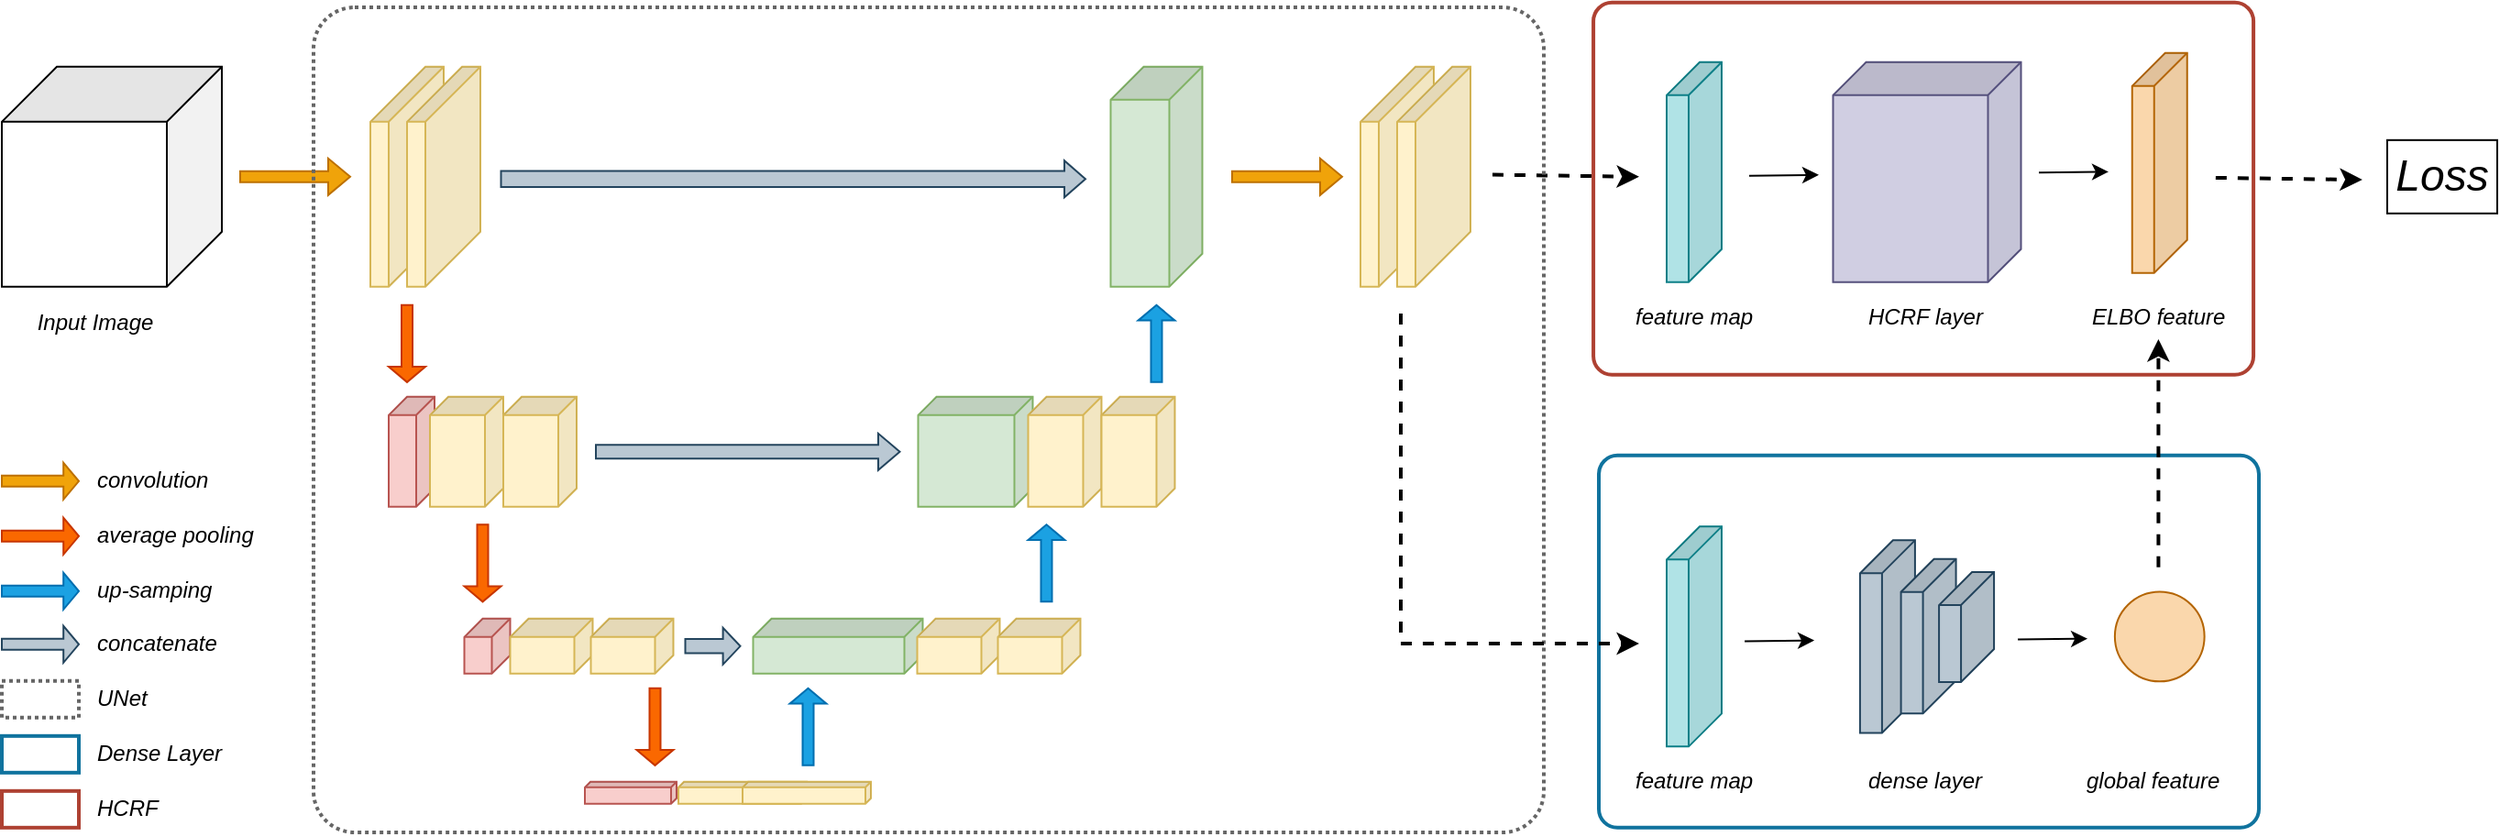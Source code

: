 <mxfile version="25.0.3">
  <diagram name="第 1 页" id="wMdLaIHiiYXrdc8WLhv_">
    <mxGraphModel dx="1592" dy="820" grid="1" gridSize="10" guides="1" tooltips="1" connect="1" arrows="1" fold="1" page="1" pageScale="1" pageWidth="827" pageHeight="1169" math="0" shadow="0">
      <root>
        <mxCell id="0" />
        <mxCell id="1" parent="0" />
        <mxCell id="zwlGKyJens9BY0-VfIXv-3" value="" style="rounded=1;whiteSpace=wrap;html=1;fillColor=none;strokeColor=#10739e;strokeWidth=2;arcSize=5;" parent="1" vertex="1">
          <mxGeometry x="881" y="474.41" width="360" height="203" as="geometry" />
        </mxCell>
        <mxCell id="zwlGKyJens9BY0-VfIXv-4" value="" style="rounded=1;whiteSpace=wrap;html=1;fillColor=none;strokeColor=#ae4132;strokeWidth=2;arcSize=5;" parent="1" vertex="1">
          <mxGeometry x="878.04" y="227.41" width="360" height="203" as="geometry" />
        </mxCell>
        <mxCell id="hPZVnBUqlCsFdWa7JN_F-4" value="" style="shape=cube;whiteSpace=wrap;html=1;boundedLbl=1;backgroundOutline=1;darkOpacity=0.05;darkOpacity2=0.1;rotation=90;size=30;aspect=fixed;" parent="1" vertex="1">
          <mxGeometry x="10" y="262.41" width="120" height="120" as="geometry" />
        </mxCell>
        <mxCell id="OS3SgpX5YZfXM8o1VEZt-60" value="" style="shape=cube;whiteSpace=wrap;html=1;boundedLbl=1;backgroundOutline=1;darkOpacity=0.05;darkOpacity2=0.1;rotation=90;size=18;fillColor=#d5e8d4;strokeColor=#82b366;" parent="1" vertex="1">
          <mxGeometry x="579.75" y="297.41" width="120" height="50" as="geometry" />
        </mxCell>
        <mxCell id="OS3SgpX5YZfXM8o1VEZt-83" value="" style="shape=singleArrow;whiteSpace=wrap;html=1;fillColor=#f0a30a;strokeColor=#BD7000;fontColor=#000000;" parent="1" vertex="1">
          <mxGeometry x="140" y="312.41" width="60" height="20" as="geometry" />
        </mxCell>
        <mxCell id="OS3SgpX5YZfXM8o1VEZt-85" value="" style="group" parent="1" vertex="1" connectable="0">
          <mxGeometry x="211" y="262.41" width="60" height="120" as="geometry" />
        </mxCell>
        <mxCell id="OS3SgpX5YZfXM8o1VEZt-18" value="" style="shape=cube;whiteSpace=wrap;html=1;boundedLbl=1;backgroundOutline=1;darkOpacity=0.05;darkOpacity2=0.1;rotation=90;size=30;fillColor=#fff2cc;strokeColor=#d6b656;" parent="OS3SgpX5YZfXM8o1VEZt-85" vertex="1">
          <mxGeometry x="-40" y="40" width="120" height="40" as="geometry" />
        </mxCell>
        <mxCell id="OS3SgpX5YZfXM8o1VEZt-19" value="" style="shape=cube;whiteSpace=wrap;html=1;boundedLbl=1;backgroundOutline=1;darkOpacity=0.05;darkOpacity2=0.1;rotation=90;size=30;fillColor=#fff2cc;strokeColor=#d6b656;" parent="OS3SgpX5YZfXM8o1VEZt-85" vertex="1">
          <mxGeometry x="-20" y="40" width="120" height="40" as="geometry" />
        </mxCell>
        <mxCell id="OS3SgpX5YZfXM8o1VEZt-86" value="" style="group" parent="1" vertex="1" connectable="0">
          <mxGeometry x="751" y="262.41" width="60" height="120" as="geometry" />
        </mxCell>
        <mxCell id="OS3SgpX5YZfXM8o1VEZt-61" value="" style="shape=cube;whiteSpace=wrap;html=1;boundedLbl=1;backgroundOutline=1;darkOpacity=0.05;darkOpacity2=0.1;rotation=90;size=30;fillColor=#fff2cc;strokeColor=#d6b656;" parent="OS3SgpX5YZfXM8o1VEZt-86" vertex="1">
          <mxGeometry x="-40" y="40" width="120" height="40" as="geometry" />
        </mxCell>
        <mxCell id="OS3SgpX5YZfXM8o1VEZt-62" value="" style="shape=cube;whiteSpace=wrap;html=1;boundedLbl=1;backgroundOutline=1;darkOpacity=0.05;darkOpacity2=0.1;rotation=90;size=30;fillColor=#fff2cc;strokeColor=#d6b656;" parent="OS3SgpX5YZfXM8o1VEZt-86" vertex="1">
          <mxGeometry x="-20" y="40" width="120" height="40" as="geometry" />
        </mxCell>
        <mxCell id="OS3SgpX5YZfXM8o1VEZt-89" value="" style="shape=singleArrow;whiteSpace=wrap;html=1;fillColor=#fa6800;strokeColor=#C73500;fontColor=#000000;direction=south;" parent="1" vertex="1">
          <mxGeometry x="221" y="392.41" width="20" height="42" as="geometry" />
        </mxCell>
        <mxCell id="OS3SgpX5YZfXM8o1VEZt-90" value="" style="group" parent="1" vertex="1" connectable="0">
          <mxGeometry x="221" y="442.41" width="102.5" height="60" as="geometry" />
        </mxCell>
        <mxCell id="OS3SgpX5YZfXM8o1VEZt-37" value="" style="shape=cube;whiteSpace=wrap;html=1;boundedLbl=1;backgroundOutline=1;darkOpacity=0.05;darkOpacity2=0.1;rotation=90;size=10;fillColor=#f8cecc;strokeColor=#b85450;" parent="OS3SgpX5YZfXM8o1VEZt-90" vertex="1">
          <mxGeometry x="-17.5" y="17.5" width="60" height="25" as="geometry" />
        </mxCell>
        <mxCell id="OS3SgpX5YZfXM8o1VEZt-38" value="" style="shape=cube;whiteSpace=wrap;html=1;boundedLbl=1;backgroundOutline=1;darkOpacity=0.05;darkOpacity2=0.1;rotation=90;size=10;fillColor=#fff2cc;strokeColor=#d6b656;" parent="OS3SgpX5YZfXM8o1VEZt-90" vertex="1">
          <mxGeometry x="12.5" y="10" width="60" height="40" as="geometry" />
        </mxCell>
        <mxCell id="OS3SgpX5YZfXM8o1VEZt-39" value="" style="shape=cube;whiteSpace=wrap;html=1;boundedLbl=1;backgroundOutline=1;darkOpacity=0.05;darkOpacity2=0.1;rotation=90;size=10;fillColor=#fff2cc;strokeColor=#d6b656;" parent="OS3SgpX5YZfXM8o1VEZt-90" vertex="1">
          <mxGeometry x="52.5" y="10" width="60" height="40" as="geometry" />
        </mxCell>
        <mxCell id="OS3SgpX5YZfXM8o1VEZt-94" value="" style="group" parent="1" vertex="1" connectable="0">
          <mxGeometry x="509.75" y="442.41" width="140" height="60" as="geometry" />
        </mxCell>
        <mxCell id="OS3SgpX5YZfXM8o1VEZt-54" value="" style="shape=cube;whiteSpace=wrap;html=1;boundedLbl=1;backgroundOutline=1;darkOpacity=0.05;darkOpacity2=0.1;rotation=90;size=10;fillColor=#d5e8d4;strokeColor=#82b366;" parent="OS3SgpX5YZfXM8o1VEZt-94" vertex="1">
          <mxGeometry x="1.25" y="-1.25" width="60" height="62.5" as="geometry" />
        </mxCell>
        <mxCell id="OS3SgpX5YZfXM8o1VEZt-55" value="" style="shape=cube;whiteSpace=wrap;html=1;boundedLbl=1;backgroundOutline=1;darkOpacity=0.05;darkOpacity2=0.1;rotation=90;size=10;fillColor=#fff2cc;strokeColor=#d6b656;" parent="OS3SgpX5YZfXM8o1VEZt-94" vertex="1">
          <mxGeometry x="50" y="10" width="60" height="40" as="geometry" />
        </mxCell>
        <mxCell id="OS3SgpX5YZfXM8o1VEZt-56" value="" style="shape=cube;whiteSpace=wrap;html=1;boundedLbl=1;backgroundOutline=1;darkOpacity=0.05;darkOpacity2=0.1;rotation=90;size=10;fillColor=#fff2cc;strokeColor=#d6b656;" parent="OS3SgpX5YZfXM8o1VEZt-94" vertex="1">
          <mxGeometry x="90" y="10" width="60" height="40" as="geometry" />
        </mxCell>
        <mxCell id="OS3SgpX5YZfXM8o1VEZt-96" value="" style="shape=singleArrow;whiteSpace=wrap;html=1;fillColor=#fa6800;strokeColor=#C73500;fontColor=#000000;direction=south;" parent="1" vertex="1">
          <mxGeometry x="262.25" y="512.16" width="20" height="42" as="geometry" />
        </mxCell>
        <mxCell id="OS3SgpX5YZfXM8o1VEZt-100" value="" style="shape=singleArrow;whiteSpace=wrap;html=1;fillColor=#1ba1e2;strokeColor=#006EAF;fontColor=#ffffff;direction=north;" parent="1" vertex="1">
          <mxGeometry x="569.75" y="512.16" width="20" height="42" as="geometry" />
        </mxCell>
        <mxCell id="OS3SgpX5YZfXM8o1VEZt-92" value="" style="group" parent="1" vertex="1" connectable="0">
          <mxGeometry x="328" y="652.41" width="192" height="12" as="geometry" />
        </mxCell>
        <mxCell id="OS3SgpX5YZfXM8o1VEZt-44" value="" style="shape=cube;whiteSpace=wrap;html=1;boundedLbl=1;backgroundOutline=1;darkOpacity=0.05;darkOpacity2=0.1;rotation=90;size=3;fillColor=#f8cecc;strokeColor=#b85450;" parent="OS3SgpX5YZfXM8o1VEZt-92" vertex="1">
          <mxGeometry x="19" y="-19" width="12" height="50" as="geometry" />
        </mxCell>
        <mxCell id="OS3SgpX5YZfXM8o1VEZt-47" value="" style="shape=cube;whiteSpace=wrap;html=1;boundedLbl=1;backgroundOutline=1;darkOpacity=0.05;darkOpacity2=0.1;rotation=90;size=3;fillColor=#fff2cc;strokeColor=#d6b656;" parent="OS3SgpX5YZfXM8o1VEZt-92" vertex="1">
          <mxGeometry x="80" y="-29" width="12" height="70" as="geometry" />
        </mxCell>
        <mxCell id="OS3SgpX5YZfXM8o1VEZt-49" value="" style="shape=cube;whiteSpace=wrap;html=1;boundedLbl=1;backgroundOutline=1;darkOpacity=0.05;darkOpacity2=0.1;rotation=90;size=3;fillColor=#fff2cc;strokeColor=#d6b656;" parent="OS3SgpX5YZfXM8o1VEZt-92" vertex="1">
          <mxGeometry x="115" y="-29" width="12" height="70" as="geometry" />
        </mxCell>
        <mxCell id="OS3SgpX5YZfXM8o1VEZt-91" value="" style="group" parent="1" vertex="1" connectable="0">
          <mxGeometry x="262.25" y="563.41" width="114" height="30" as="geometry" />
        </mxCell>
        <mxCell id="OS3SgpX5YZfXM8o1VEZt-40" value="" style="shape=cube;whiteSpace=wrap;html=1;boundedLbl=1;backgroundOutline=1;darkOpacity=0.05;darkOpacity2=0.1;rotation=90;size=10;fillColor=#f8cecc;strokeColor=#b85450;" parent="OS3SgpX5YZfXM8o1VEZt-91" vertex="1">
          <mxGeometry x="-2.5" y="2.5" width="30" height="25" as="geometry" />
        </mxCell>
        <mxCell id="OS3SgpX5YZfXM8o1VEZt-41" value="" style="shape=cube;whiteSpace=wrap;html=1;boundedLbl=1;backgroundOutline=1;darkOpacity=0.05;darkOpacity2=0.1;rotation=90;size=10;fillColor=#fff2cc;strokeColor=#d6b656;" parent="OS3SgpX5YZfXM8o1VEZt-91" vertex="1">
          <mxGeometry x="32.5" y="-7.5" width="30" height="45" as="geometry" />
        </mxCell>
        <mxCell id="OS3SgpX5YZfXM8o1VEZt-42" value="" style="shape=cube;whiteSpace=wrap;html=1;boundedLbl=1;backgroundOutline=1;darkOpacity=0.05;darkOpacity2=0.1;rotation=90;size=10;fillColor=#fff2cc;strokeColor=#d6b656;" parent="OS3SgpX5YZfXM8o1VEZt-91" vertex="1">
          <mxGeometry x="76.5" y="-7.5" width="30" height="45" as="geometry" />
        </mxCell>
        <mxCell id="OS3SgpX5YZfXM8o1VEZt-98" value="" style="group" parent="1" vertex="1" connectable="0">
          <mxGeometry x="419.75" y="563.41" width="178.5" height="30" as="geometry" />
        </mxCell>
        <mxCell id="OS3SgpX5YZfXM8o1VEZt-51" value="" style="shape=cube;whiteSpace=wrap;html=1;boundedLbl=1;backgroundOutline=1;darkOpacity=0.05;darkOpacity2=0.1;rotation=90;size=10;fillColor=#d5e8d4;strokeColor=#82b366;" parent="OS3SgpX5YZfXM8o1VEZt-98" vertex="1">
          <mxGeometry x="31.25" y="-31.25" width="30" height="92.5" as="geometry" />
        </mxCell>
        <mxCell id="OS3SgpX5YZfXM8o1VEZt-52" value="" style="shape=cube;whiteSpace=wrap;html=1;boundedLbl=1;backgroundOutline=1;darkOpacity=0.05;darkOpacity2=0.1;rotation=90;size=10;fillColor=#fff2cc;strokeColor=#d6b656;" parent="OS3SgpX5YZfXM8o1VEZt-98" vertex="1">
          <mxGeometry x="97" y="-7.5" width="30" height="45" as="geometry" />
        </mxCell>
        <mxCell id="OS3SgpX5YZfXM8o1VEZt-53" value="" style="shape=cube;whiteSpace=wrap;html=1;boundedLbl=1;backgroundOutline=1;darkOpacity=0.05;darkOpacity2=0.1;rotation=90;size=10;fillColor=#fff2cc;strokeColor=#d6b656;" parent="OS3SgpX5YZfXM8o1VEZt-98" vertex="1">
          <mxGeometry x="141" y="-7.5" width="30" height="45" as="geometry" />
        </mxCell>
        <mxCell id="OS3SgpX5YZfXM8o1VEZt-104" value="" style="shape=singleArrow;whiteSpace=wrap;html=1;fillColor=#1ba1e2;strokeColor=#006EAF;fontColor=#ffffff;direction=north;" parent="1" vertex="1">
          <mxGeometry x="629.75" y="392.41" width="20" height="42" as="geometry" />
        </mxCell>
        <mxCell id="OS3SgpX5YZfXM8o1VEZt-97" value="" style="shape=singleArrow;whiteSpace=wrap;html=1;fillColor=#fa6800;strokeColor=#C73500;fontColor=#000000;direction=south;" parent="1" vertex="1">
          <mxGeometry x="356.25" y="601.41" width="20" height="42" as="geometry" />
        </mxCell>
        <mxCell id="OS3SgpX5YZfXM8o1VEZt-99" value="" style="shape=singleArrow;whiteSpace=wrap;html=1;fillColor=#1ba1e2;strokeColor=#006EAF;fontColor=#ffffff;direction=north;" parent="1" vertex="1">
          <mxGeometry x="439.75" y="601.41" width="20" height="42" as="geometry" />
        </mxCell>
        <mxCell id="OS3SgpX5YZfXM8o1VEZt-109" value="" style="shape=singleArrow;whiteSpace=wrap;html=1;fillColor=#f0a30a;strokeColor=#BD7000;fontColor=#000000;" parent="1" vertex="1">
          <mxGeometry x="681" y="312.41" width="60" height="20" as="geometry" />
        </mxCell>
        <mxCell id="OS3SgpX5YZfXM8o1VEZt-112" value="" style="shape=singleArrow;whiteSpace=wrap;html=1;fillColor=#bac8d3;strokeColor=#23445d;arrowWidth=0.376;arrowSize=0.071;" parent="1" vertex="1">
          <mxGeometry x="334" y="462.41" width="165.75" height="20" as="geometry" />
        </mxCell>
        <mxCell id="OS3SgpX5YZfXM8o1VEZt-131" value="" style="endArrow=classic;html=1;rounded=0;dashed=1;strokeWidth=2;" parent="1" edge="1">
          <mxGeometry width="50" height="50" relative="1" as="geometry">
            <mxPoint x="823" y="321.31" as="sourcePoint" />
            <mxPoint x="903" y="322.41" as="targetPoint" />
          </mxGeometry>
        </mxCell>
        <mxCell id="7J6IORSRpDEztvJ464CU-3" value="" style="rounded=0;whiteSpace=wrap;html=1;fillColor=none;strokeColor=#666666;strokeWidth=2;arcSize=5;fontColor=#333333;dashed=1;dashPattern=1 1;" parent="1" vertex="1">
          <mxGeometry x="10" y="597.41" width="42" height="20" as="geometry" />
        </mxCell>
        <mxCell id="7J6IORSRpDEztvJ464CU-4" value="" style="rounded=0;whiteSpace=wrap;html=1;fillColor=none;strokeColor=#10739e;strokeWidth=2;arcSize=5;" parent="1" vertex="1">
          <mxGeometry x="10" y="627.41" width="42" height="20" as="geometry" />
        </mxCell>
        <mxCell id="7J6IORSRpDEztvJ464CU-5" value="" style="rounded=0;whiteSpace=wrap;html=1;fillColor=none;strokeColor=#ae4132;strokeWidth=2;arcSize=5;" parent="1" vertex="1">
          <mxGeometry x="10" y="657.41" width="42" height="20" as="geometry" />
        </mxCell>
        <mxCell id="7J6IORSRpDEztvJ464CU-6" value="&lt;i&gt;UNet&lt;/i&gt;" style="text;html=1;align=left;verticalAlign=middle;whiteSpace=wrap;rounded=0;" parent="1" vertex="1">
          <mxGeometry x="60" y="597.41" width="50" height="20" as="geometry" />
        </mxCell>
        <mxCell id="7J6IORSRpDEztvJ464CU-8" value="&lt;i&gt;HCRF&lt;/i&gt;" style="text;html=1;align=left;verticalAlign=middle;whiteSpace=wrap;rounded=0;" parent="1" vertex="1">
          <mxGeometry x="60" y="657.41" width="50" height="20" as="geometry" />
        </mxCell>
        <mxCell id="7J6IORSRpDEztvJ464CU-10" value="&lt;i&gt;Dense Layer&lt;/i&gt;" style="text;html=1;align=left;verticalAlign=middle;whiteSpace=wrap;rounded=0;" parent="1" vertex="1">
          <mxGeometry x="60" y="627.41" width="90" height="20" as="geometry" />
        </mxCell>
        <mxCell id="CftYEc1byuZNXMGgX6H4-1" value="&lt;p&gt;&lt;i&gt;Input Image&lt;/i&gt;&lt;/p&gt;" style="text;html=1;align=center;verticalAlign=middle;whiteSpace=wrap;rounded=0;" parent="1" vertex="1">
          <mxGeometry x="21" y="392.41" width="80" height="20" as="geometry" />
        </mxCell>
        <mxCell id="OS3SgpX5YZfXM8o1VEZt-113" value="" style="shape=singleArrow;whiteSpace=wrap;html=1;fillColor=#bac8d3;strokeColor=#23445d;arrowWidth=0.385;arrowSize=0.315;" parent="1" vertex="1">
          <mxGeometry x="382.75" y="568.41" width="30" height="20" as="geometry" />
        </mxCell>
        <mxCell id="QFAW2mheWeSIaLFwCSxR-4" value="" style="shape=cube;whiteSpace=wrap;html=1;boundedLbl=1;backgroundOutline=1;darkOpacity=0.05;darkOpacity2=0.1;rotation=90;size=18;fillColor=#b0e3e6;strokeColor=#0e8088;" parent="1" vertex="1">
          <mxGeometry x="873" y="304.91" width="120" height="30" as="geometry" />
        </mxCell>
        <mxCell id="QFAW2mheWeSIaLFwCSxR-8" value="" style="shape=cube;whiteSpace=wrap;html=1;boundedLbl=1;backgroundOutline=1;darkOpacity=0.05;darkOpacity2=0.1;rotation=90;size=18;fillColor=#b0e3e6;strokeColor=#0e8088;" parent="1" vertex="1">
          <mxGeometry x="873" y="558.185" width="120" height="30" as="geometry" />
        </mxCell>
        <mxCell id="QFAW2mheWeSIaLFwCSxR-21" value="" style="shape=cube;whiteSpace=wrap;html=1;boundedLbl=1;backgroundOutline=1;darkOpacity=0.05;darkOpacity2=0.1;rotation=90;size=18;fillColor=#d0cee2;strokeColor=#56517e;" parent="1" vertex="1">
          <mxGeometry x="1000" y="268.66" width="120" height="102.5" as="geometry" />
        </mxCell>
        <mxCell id="QFAW2mheWeSIaLFwCSxR-28" value="" style="shape=cube;whiteSpace=wrap;html=1;boundedLbl=1;backgroundOutline=1;darkOpacity=0.05;darkOpacity2=0.1;rotation=90;size=18;fillColor=#fad7ac;strokeColor=#b46504;" parent="1" vertex="1">
          <mxGeometry x="1126.875" y="299.91" width="120" height="30" as="geometry" />
        </mxCell>
        <mxCell id="wIuCDMQBRnbqhQDyX-uG-2" value="" style="ellipse;whiteSpace=wrap;html=1;aspect=fixed;fillColor=#fad7ac;strokeColor=#b46504;" parent="1" vertex="1">
          <mxGeometry x="1162.44" y="548.75" width="48.87" height="48.87" as="geometry" />
        </mxCell>
        <mxCell id="wIuCDMQBRnbqhQDyX-uG-11" value="" style="shape=singleArrow;whiteSpace=wrap;html=1;fillColor=#bac8d3;strokeColor=#23445d;arrowWidth=0.437;arrowSize=0.036;" parent="1" vertex="1">
          <mxGeometry x="282.25" y="313.66" width="318.75" height="20" as="geometry" />
        </mxCell>
        <mxCell id="wIuCDMQBRnbqhQDyX-uG-15" value="&lt;i&gt;feature map&lt;/i&gt;" style="text;html=1;align=left;verticalAlign=middle;whiteSpace=wrap;rounded=0;" parent="1" vertex="1">
          <mxGeometry x="898.875" y="389.41" width="68.25" height="20" as="geometry" />
        </mxCell>
        <mxCell id="wIuCDMQBRnbqhQDyX-uG-17" value="&lt;i&gt;dense layer&lt;/i&gt;" style="text;html=1;align=left;verticalAlign=middle;whiteSpace=wrap;rounded=0;" parent="1" vertex="1">
          <mxGeometry x="1025.875" y="642.41" width="68.25" height="20" as="geometry" />
        </mxCell>
        <mxCell id="wIuCDMQBRnbqhQDyX-uG-19" value="&lt;i&gt;HCRF layer&lt;/i&gt;" style="text;html=1;align=left;verticalAlign=middle;whiteSpace=wrap;rounded=0;" parent="1" vertex="1">
          <mxGeometry x="1025.875" y="389.41" width="68.25" height="20" as="geometry" />
        </mxCell>
        <mxCell id="wIuCDMQBRnbqhQDyX-uG-21" value="&lt;i&gt;ELBO feature&lt;/i&gt;" style="text;html=1;align=left;verticalAlign=middle;whiteSpace=wrap;rounded=0;" parent="1" vertex="1">
          <mxGeometry x="1147.75" y="389.41" width="78.25" height="20" as="geometry" />
        </mxCell>
        <mxCell id="zwlGKyJens9BY0-VfIXv-2" value="" style="rounded=1;whiteSpace=wrap;html=1;fillColor=none;strokeColor=#666666;strokeWidth=2;arcSize=5;fontColor=#333333;dashed=1;dashPattern=1 1;" parent="1" vertex="1">
          <mxGeometry x="180" y="230" width="671" height="450" as="geometry" />
        </mxCell>
        <mxCell id="zwlGKyJens9BY0-VfIXv-5" value="" style="endArrow=classic;html=1;rounded=0;dashed=1;strokeWidth=2;" parent="1" edge="1">
          <mxGeometry width="50" height="50" relative="1" as="geometry">
            <mxPoint x="1217.44" y="322.96" as="sourcePoint" />
            <mxPoint x="1297.44" y="324.06" as="targetPoint" />
          </mxGeometry>
        </mxCell>
        <mxCell id="zwlGKyJens9BY0-VfIXv-6" value="&lt;i&gt;Loss&lt;/i&gt;" style="text;html=1;align=center;verticalAlign=middle;whiteSpace=wrap;rounded=0;fontSize=24;strokeColor=default;" parent="1" vertex="1">
          <mxGeometry x="1311" y="302.41" width="60" height="40" as="geometry" />
        </mxCell>
        <mxCell id="zwlGKyJens9BY0-VfIXv-9" value="&lt;i&gt;feature map&lt;/i&gt;" style="text;html=1;align=left;verticalAlign=middle;whiteSpace=wrap;rounded=0;" parent="1" vertex="1">
          <mxGeometry x="898.875" y="642.41" width="68.25" height="20" as="geometry" />
        </mxCell>
        <mxCell id="zwlGKyJens9BY0-VfIXv-11" value="&lt;i&gt;global feature&lt;/i&gt;" style="text;html=1;align=left;verticalAlign=middle;whiteSpace=wrap;rounded=0;" parent="1" vertex="1">
          <mxGeometry x="1145.25" y="642.41" width="83.25" height="20" as="geometry" />
        </mxCell>
        <mxCell id="Hzacx-CbfbjVwB3Y3Qsp-1" value="" style="shape=singleArrow;whiteSpace=wrap;html=1;fillColor=#f0a30a;strokeColor=#BD7000;fontColor=#000000;" parent="1" vertex="1">
          <mxGeometry x="10" y="478.41" width="42" height="20" as="geometry" />
        </mxCell>
        <mxCell id="Hzacx-CbfbjVwB3Y3Qsp-9" value="" style="endArrow=classic;html=1;rounded=0;" parent="1" edge="1">
          <mxGeometry width="50" height="50" relative="1" as="geometry">
            <mxPoint x="963" y="321.82" as="sourcePoint" />
            <mxPoint x="1001" y="321.41" as="targetPoint" />
          </mxGeometry>
        </mxCell>
        <mxCell id="Hzacx-CbfbjVwB3Y3Qsp-10" value="" style="endArrow=classic;html=1;rounded=0;" parent="1" edge="1">
          <mxGeometry width="50" height="50" relative="1" as="geometry">
            <mxPoint x="1121" y="320.11" as="sourcePoint" />
            <mxPoint x="1159" y="319.7" as="targetPoint" />
          </mxGeometry>
        </mxCell>
        <mxCell id="WtvpVrXZzYFjhEVY564b-1" value="" style="shape=singleArrow;whiteSpace=wrap;html=1;fillColor=#fa6800;strokeColor=#C73500;fontColor=#000000;" parent="1" vertex="1">
          <mxGeometry x="10" y="508.41" width="42" height="20" as="geometry" />
        </mxCell>
        <mxCell id="e7V2nuOW_u4CRg3WBoBs-1" value="" style="shape=singleArrow;whiteSpace=wrap;html=1;fillColor=#1ba1e2;strokeColor=#006EAF;fontColor=#ffffff;" parent="1" vertex="1">
          <mxGeometry x="10" y="538.41" width="42" height="20" as="geometry" />
        </mxCell>
        <mxCell id="2iVjV5-F8WNxMt23yXat-1" value="" style="shape=singleArrow;whiteSpace=wrap;html=1;fillColor=#bac8d3;strokeColor=#23445d;" parent="1" vertex="1">
          <mxGeometry x="10" y="567.41" width="42" height="20" as="geometry" />
        </mxCell>
        <mxCell id="2iVjV5-F8WNxMt23yXat-2" value="&lt;i&gt;convolution&lt;/i&gt;" style="text;html=1;align=left;verticalAlign=middle;whiteSpace=wrap;rounded=0;" parent="1" vertex="1">
          <mxGeometry x="60" y="478.41" width="50" height="20" as="geometry" />
        </mxCell>
        <mxCell id="2iVjV5-F8WNxMt23yXat-3" value="&lt;i&gt;average pooling&lt;/i&gt;" style="text;html=1;align=left;verticalAlign=middle;whiteSpace=wrap;rounded=0;" parent="1" vertex="1">
          <mxGeometry x="60" y="508.41" width="90" height="20" as="geometry" />
        </mxCell>
        <mxCell id="2iVjV5-F8WNxMt23yXat-4" value="&lt;i&gt;up-samping&lt;/i&gt;" style="text;html=1;align=left;verticalAlign=middle;whiteSpace=wrap;rounded=0;" parent="1" vertex="1">
          <mxGeometry x="60" y="538.41" width="80" height="20" as="geometry" />
        </mxCell>
        <mxCell id="2iVjV5-F8WNxMt23yXat-5" value="&lt;i&gt;concatenate&lt;/i&gt;" style="text;html=1;align=left;verticalAlign=middle;whiteSpace=wrap;rounded=0;" parent="1" vertex="1">
          <mxGeometry x="60" y="567.41" width="50" height="20" as="geometry" />
        </mxCell>
        <mxCell id="3zsWG1TscST3CkSmbjuD-2" value="" style="endArrow=classic;html=1;rounded=0;dashed=1;strokeWidth=2;" parent="1" edge="1">
          <mxGeometry width="50" height="50" relative="1" as="geometry">
            <mxPoint x="1186.21" y="535.41" as="sourcePoint" />
            <mxPoint x="1186.21" y="411" as="targetPoint" />
          </mxGeometry>
        </mxCell>
        <mxCell id="3zsWG1TscST3CkSmbjuD-4" value="" style="endArrow=classic;html=1;rounded=0;" parent="1" edge="1">
          <mxGeometry width="50" height="50" relative="1" as="geometry">
            <mxPoint x="960.54" y="575.69" as="sourcePoint" />
            <mxPoint x="998.54" y="575.28" as="targetPoint" />
          </mxGeometry>
        </mxCell>
        <mxCell id="3zsWG1TscST3CkSmbjuD-5" value="" style="endArrow=classic;html=1;rounded=0;" parent="1" edge="1">
          <mxGeometry width="50" height="50" relative="1" as="geometry">
            <mxPoint x="1109.55" y="574.76" as="sourcePoint" />
            <mxPoint x="1147.55" y="574.35" as="targetPoint" />
          </mxGeometry>
        </mxCell>
        <mxCell id="OkwSGT7djSnAQtYFo0a5-1" value="" style="group" vertex="1" connectable="0" parent="1">
          <mxGeometry x="1023.457" y="520.68" width="73.085" height="105.01" as="geometry" />
        </mxCell>
        <mxCell id="QFAW2mheWeSIaLFwCSxR-16" value="" style="shape=cube;whiteSpace=wrap;html=1;boundedLbl=1;backgroundOutline=1;darkOpacity=0.05;darkOpacity2=0.1;rotation=90;size=18;fillColor=#bac8d3;strokeColor=#23445d;" parent="OkwSGT7djSnAQtYFo0a5-1" vertex="1">
          <mxGeometry x="-37.505" y="37.505" width="105.01" height="30" as="geometry" />
        </mxCell>
        <mxCell id="QFAW2mheWeSIaLFwCSxR-17" value="" style="shape=cube;whiteSpace=wrap;html=1;boundedLbl=1;backgroundOutline=1;darkOpacity=0.05;darkOpacity2=0.1;rotation=90;size=18;fillColor=#bac8d3;strokeColor=#23445d;" parent="OkwSGT7djSnAQtYFo0a5-1" vertex="1">
          <mxGeometry x="-4.815" y="37.345" width="84.3" height="30" as="geometry" />
        </mxCell>
        <mxCell id="QFAW2mheWeSIaLFwCSxR-19" value="" style="shape=cube;whiteSpace=wrap;html=1;boundedLbl=1;backgroundOutline=1;darkOpacity=0.05;darkOpacity2=0.1;rotation=90;size=18;fillColor=#bac8d3;strokeColor=#23445d;" parent="OkwSGT7djSnAQtYFo0a5-1" vertex="1">
          <mxGeometry x="28.085" y="32.345" width="60" height="30" as="geometry" />
        </mxCell>
        <mxCell id="QFAW2mheWeSIaLFwCSxR-9" value="" style="endArrow=classic;html=1;rounded=0;dashed=1;strokeWidth=2;" parent="1" edge="1">
          <mxGeometry width="50" height="50" relative="1" as="geometry">
            <mxPoint x="773" y="397" as="sourcePoint" />
            <mxPoint x="903" y="577" as="targetPoint" />
            <Array as="points">
              <mxPoint x="773" y="577" />
            </Array>
          </mxGeometry>
        </mxCell>
      </root>
    </mxGraphModel>
  </diagram>
</mxfile>
